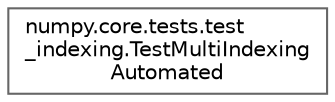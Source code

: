 digraph "Graphical Class Hierarchy"
{
 // LATEX_PDF_SIZE
  bgcolor="transparent";
  edge [fontname=Helvetica,fontsize=10,labelfontname=Helvetica,labelfontsize=10];
  node [fontname=Helvetica,fontsize=10,shape=box,height=0.2,width=0.4];
  rankdir="LR";
  Node0 [id="Node000000",label="numpy.core.tests.test\l_indexing.TestMultiIndexing\lAutomated",height=0.2,width=0.4,color="grey40", fillcolor="white", style="filled",URL="$d6/d75/classnumpy_1_1core_1_1tests_1_1test__indexing_1_1TestMultiIndexingAutomated.html",tooltip=" "];
}
